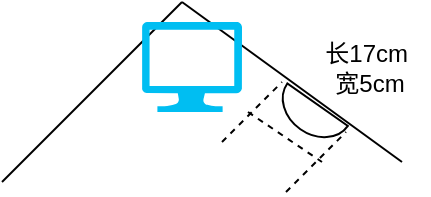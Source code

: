 <mxfile version="12.3.7" type="github" pages="1">
  <diagram id="VGvVmYkRIapkva4rziBD" name="Page-1">
    <mxGraphModel dx="1025" dy="635" grid="1" gridSize="10" guides="1" tooltips="1" connect="1" arrows="1" fold="1" page="1" pageScale="1" pageWidth="827" pageHeight="1169" background="none" math="0" shadow="0">
      <root>
        <mxCell id="0"/>
        <mxCell id="1" parent="0"/>
        <mxCell id="QfNwxjUrtiqKFgsli5KM-1" value="" style="endArrow=none;html=1;" edge="1" parent="1">
          <mxGeometry width="50" height="50" relative="1" as="geometry">
            <mxPoint x="290" y="220" as="sourcePoint"/>
            <mxPoint x="380" y="130" as="targetPoint"/>
          </mxGeometry>
        </mxCell>
        <mxCell id="QfNwxjUrtiqKFgsli5KM-2" value="" style="endArrow=none;html=1;" edge="1" parent="1">
          <mxGeometry width="50" height="50" relative="1" as="geometry">
            <mxPoint x="490" y="210" as="sourcePoint"/>
            <mxPoint x="380" y="130" as="targetPoint"/>
          </mxGeometry>
        </mxCell>
        <mxCell id="QfNwxjUrtiqKFgsli5KM-3" value="" style="verticalLabelPosition=bottom;html=1;verticalAlign=top;align=center;strokeColor=none;fillColor=#00BEF2;shape=mxgraph.azure.computer;pointerEvents=1;" vertex="1" parent="1">
          <mxGeometry x="360" y="140" width="50" height="45" as="geometry"/>
        </mxCell>
        <mxCell id="QfNwxjUrtiqKFgsli5KM-9" value="" style="verticalLabelPosition=bottom;verticalAlign=top;html=1;shape=mxgraph.basic.half_circle;rotation=35;" vertex="1" parent="1">
          <mxGeometry x="425" y="180" width="37" height="15" as="geometry"/>
        </mxCell>
        <mxCell id="QfNwxjUrtiqKFgsli5KM-14" value="" style="endArrow=none;dashed=1;html=1;" edge="1" parent="1">
          <mxGeometry width="50" height="50" relative="1" as="geometry">
            <mxPoint x="400" y="200" as="sourcePoint"/>
            <mxPoint x="430" y="170" as="targetPoint"/>
          </mxGeometry>
        </mxCell>
        <mxCell id="QfNwxjUrtiqKFgsli5KM-15" value="" style="endArrow=none;dashed=1;html=1;" edge="1" parent="1">
          <mxGeometry width="50" height="50" relative="1" as="geometry">
            <mxPoint x="432" y="225" as="sourcePoint"/>
            <mxPoint x="462" y="195" as="targetPoint"/>
          </mxGeometry>
        </mxCell>
        <mxCell id="QfNwxjUrtiqKFgsli5KM-16" value="" style="endArrow=none;dashed=1;html=1;" edge="1" parent="1">
          <mxGeometry width="50" height="50" relative="1" as="geometry">
            <mxPoint x="413" y="185" as="sourcePoint"/>
            <mxPoint x="450" y="210" as="targetPoint"/>
          </mxGeometry>
        </mxCell>
        <mxCell id="QfNwxjUrtiqKFgsli5KM-17" value="长17cm&amp;nbsp; 宽5cm" style="text;html=1;strokeColor=none;fillColor=none;align=center;verticalAlign=middle;whiteSpace=wrap;rounded=0;" vertex="1" parent="1">
          <mxGeometry x="443.5" y="152.5" width="60" height="20" as="geometry"/>
        </mxCell>
      </root>
    </mxGraphModel>
  </diagram>
</mxfile>
